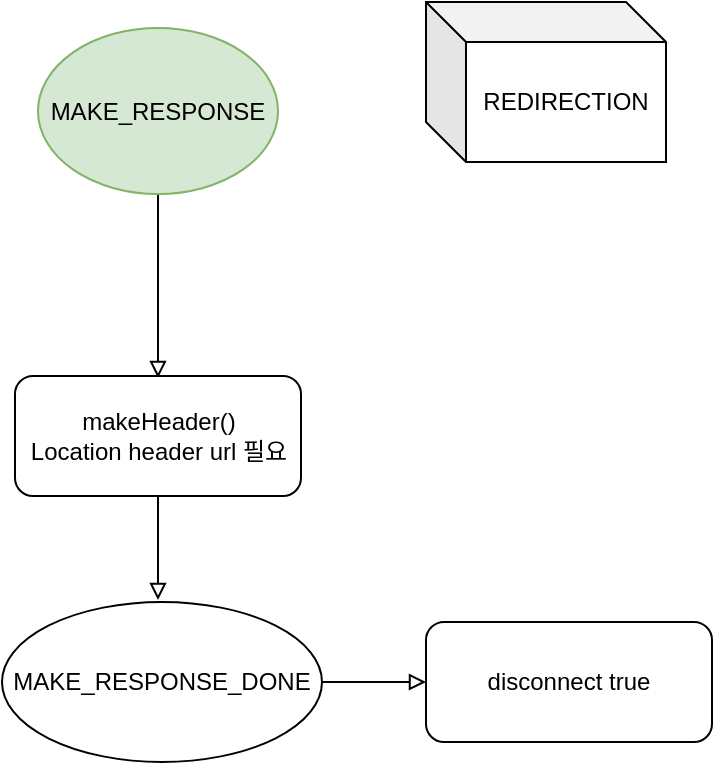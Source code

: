 <mxfile version="16.4.5" type="device" pages="3"><diagram id="n9tIUJs26H7HAcjKrXg8" name="Page-2"><mxGraphModel dx="1001" dy="985" grid="0" gridSize="10" guides="1" tooltips="1" connect="1" arrows="1" fold="1" page="1" pageScale="1" pageWidth="827" pageHeight="1169" math="0" shadow="0"><root><mxCell id="644NpCGWUW2K1I9e3iQ8-0"/><mxCell id="644NpCGWUW2K1I9e3iQ8-1" parent="644NpCGWUW2K1I9e3iQ8-0"/><mxCell id="OLzh8UQOhaBval-4lmQI-1" style="edgeStyle=orthogonalEdgeStyle;rounded=0;orthogonalLoop=1;jettySize=auto;html=1;endArrow=block;endFill=0;" edge="1" parent="644NpCGWUW2K1I9e3iQ8-1" source="zUyaKSroK9kfEbFUyjAG-0"><mxGeometry relative="1" as="geometry"><mxPoint x="170" y="265" as="targetPoint"/></mxGeometry></mxCell><mxCell id="zUyaKSroK9kfEbFUyjAG-0" value="MAKE_RESPONSE" style="ellipse;whiteSpace=wrap;html=1;fillColor=#d5e8d4;strokeColor=#82b366;" vertex="1" parent="644NpCGWUW2K1I9e3iQ8-1"><mxGeometry x="110" y="90" width="120" height="83" as="geometry"/></mxCell><mxCell id="OLzh8UQOhaBval-4lmQI-0" value="REDIRECTION" style="shape=cube;whiteSpace=wrap;html=1;boundedLbl=1;backgroundOutline=1;darkOpacity=0.05;darkOpacity2=0.1;" vertex="1" parent="644NpCGWUW2K1I9e3iQ8-1"><mxGeometry x="304" y="77" width="120" height="80" as="geometry"/></mxCell><mxCell id="OLzh8UQOhaBval-4lmQI-11" style="edgeStyle=orthogonalEdgeStyle;rounded=0;orthogonalLoop=1;jettySize=auto;html=1;endArrow=block;endFill=0;" edge="1" parent="644NpCGWUW2K1I9e3iQ8-1" source="OLzh8UQOhaBval-4lmQI-5"><mxGeometry relative="1" as="geometry"><mxPoint x="170" y="376" as="targetPoint"/></mxGeometry></mxCell><mxCell id="OLzh8UQOhaBval-4lmQI-5" value="makeHeader()&lt;br&gt;Location header url 필요" style="rounded=1;whiteSpace=wrap;html=1;shadow=0;" vertex="1" parent="644NpCGWUW2K1I9e3iQ8-1"><mxGeometry x="98.5" y="264" width="143" height="60" as="geometry"/></mxCell><mxCell id="OLzh8UQOhaBval-4lmQI-13" style="edgeStyle=orthogonalEdgeStyle;rounded=0;orthogonalLoop=1;jettySize=auto;html=1;entryX=0;entryY=0.5;entryDx=0;entryDy=0;endArrow=block;endFill=0;" edge="1" parent="644NpCGWUW2K1I9e3iQ8-1" source="OLzh8UQOhaBval-4lmQI-7" target="OLzh8UQOhaBval-4lmQI-8"><mxGeometry relative="1" as="geometry"/></mxCell><mxCell id="OLzh8UQOhaBval-4lmQI-7" value="MAKE_RESPONSE_DONE&lt;br&gt;" style="ellipse;whiteSpace=wrap;html=1;shadow=0;" vertex="1" parent="644NpCGWUW2K1I9e3iQ8-1"><mxGeometry x="92" y="377" width="160" height="80" as="geometry"/></mxCell><mxCell id="OLzh8UQOhaBval-4lmQI-8" value="disconnect true" style="rounded=1;whiteSpace=wrap;html=1;shadow=0;" vertex="1" parent="644NpCGWUW2K1I9e3iQ8-1"><mxGeometry x="304" y="387" width="143" height="60" as="geometry"/></mxCell></root></mxGraphModel></diagram><diagram name="Copy of Page-1" id="Ol4PUG5Z9orfp7MxeCh3"><mxGraphModel dx="1001" dy="985" grid="0" gridSize="10" guides="1" tooltips="1" connect="1" arrows="1" fold="1" page="1" pageScale="1" pageWidth="827" pageHeight="1169" background="#ffffff" math="0" shadow="0"><root><mxCell id="d_ibtw2RmUjgP89KsS4M-0"/><mxCell id="d_ibtw2RmUjgP89KsS4M-1" parent="d_ibtw2RmUjgP89KsS4M-0"/><mxCell id="d_ibtw2RmUjgP89KsS4M-2" value="" style="rounded=0;html=1;jettySize=auto;orthogonalLoop=1;fontSize=11;endArrow=block;endFill=0;endSize=8;strokeWidth=1;shadow=0;labelBackgroundColor=none;edgeStyle=orthogonalEdgeStyle;exitX=0.5;exitY=1;exitDx=0;exitDy=0;" edge="1" parent="d_ibtw2RmUjgP89KsS4M-1" source="d_ibtw2RmUjgP89KsS4M-7" target="d_ibtw2RmUjgP89KsS4M-5"><mxGeometry relative="1" as="geometry"><mxPoint x="190" y="130" as="sourcePoint"/></mxGeometry></mxCell><mxCell id="d_ibtw2RmUjgP89KsS4M-3" value="Yes" style="rounded=0;html=1;jettySize=auto;orthogonalLoop=1;fontSize=11;endArrow=block;endFill=0;endSize=8;strokeWidth=1;shadow=0;labelBackgroundColor=none;edgeStyle=orthogonalEdgeStyle;entryX=0.5;entryY=0;entryDx=0;entryDy=0;" edge="1" parent="d_ibtw2RmUjgP89KsS4M-1" source="d_ibtw2RmUjgP89KsS4M-5" target="e1eurHjQ3Jynb6HImpAp-0"><mxGeometry x="0.333" y="20" relative="1" as="geometry"><mxPoint as="offset"/><mxPoint x="170" y="320" as="targetPoint"/></mxGeometry></mxCell><mxCell id="d_ibtw2RmUjgP89KsS4M-4" value="No" style="edgeStyle=orthogonalEdgeStyle;rounded=0;html=1;jettySize=auto;orthogonalLoop=1;fontSize=11;endArrow=block;endFill=0;endSize=8;strokeWidth=1;shadow=0;labelBackgroundColor=none;entryX=0;entryY=0.5;entryDx=0;entryDy=0;" edge="1" parent="d_ibtw2RmUjgP89KsS4M-1" source="d_ibtw2RmUjgP89KsS4M-5" target="d_ibtw2RmUjgP89KsS4M-9"><mxGeometry x="-0.108" y="16" relative="1" as="geometry"><mxPoint as="offset"/><mxPoint x="309" y="220" as="targetPoint"/></mxGeometry></mxCell><mxCell id="d_ibtw2RmUjgP89KsS4M-5" value="isExist()" style="rhombus;whiteSpace=wrap;html=1;shadow=0;fontFamily=Helvetica;fontSize=12;align=center;strokeWidth=1;spacing=6;spacingTop=-4;" vertex="1" parent="d_ibtw2RmUjgP89KsS4M-1"><mxGeometry x="100" y="200" width="140" height="70" as="geometry"/></mxCell><mxCell id="d_ibtw2RmUjgP89KsS4M-6" value="DELETE" style="shape=cube;whiteSpace=wrap;html=1;boundedLbl=1;backgroundOutline=1;darkOpacity=0.05;darkOpacity2=0.1;" vertex="1" parent="d_ibtw2RmUjgP89KsS4M-1"><mxGeometry x="304" y="32" width="120" height="80" as="geometry"/></mxCell><mxCell id="d_ibtw2RmUjgP89KsS4M-7" value="MAKE_RESPONSE" style="ellipse;whiteSpace=wrap;html=1;fillColor=#d5e8d4;strokeColor=#82b366;" vertex="1" parent="d_ibtw2RmUjgP89KsS4M-1"><mxGeometry x="110" y="90" width="120" height="80" as="geometry"/></mxCell><mxCell id="d_ibtw2RmUjgP89KsS4M-8" style="edgeStyle=orthogonalEdgeStyle;rounded=0;orthogonalLoop=1;jettySize=auto;html=1;exitX=1;exitY=0.5;exitDx=0;exitDy=0;endArrow=block;endFill=0;" edge="1" parent="d_ibtw2RmUjgP89KsS4M-1" source="d_ibtw2RmUjgP89KsS4M-9" target="d_ibtw2RmUjgP89KsS4M-37"><mxGeometry relative="1" as="geometry"/></mxCell><mxCell id="d_ibtw2RmUjgP89KsS4M-9" value="makeErrorPage(404)" style="rounded=1;whiteSpace=wrap;html=1;" vertex="1" parent="d_ibtw2RmUjgP89KsS4M-1"><mxGeometry x="314" y="205" width="120" height="60" as="geometry"/></mxCell><mxCell id="d_ibtw2RmUjgP89KsS4M-20" style="edgeStyle=orthogonalEdgeStyle;rounded=0;orthogonalLoop=1;jettySize=auto;html=1;endArrow=block;endFill=0;exitX=1;exitY=0.5;exitDx=0;exitDy=0;" edge="1" parent="d_ibtw2RmUjgP89KsS4M-1" source="DtqYQk0n2uwpo7My4EB5-1" target="d_ibtw2RmUjgP89KsS4M-37"><mxGeometry relative="1" as="geometry"><mxPoint x="531" y="445" as="sourcePoint"/></mxGeometry></mxCell><mxCell id="d_ibtw2RmUjgP89KsS4M-37" value="MAKE_RESPONSE_DONE&lt;br&gt;writeClient 하러감" style="ellipse;whiteSpace=wrap;html=1;fillColor=#d5e8d4;strokeColor=#82b366;" vertex="1" parent="d_ibtw2RmUjgP89KsS4M-1"><mxGeometry x="523" y="499" width="170" height="80" as="geometry"/></mxCell><mxCell id="e1eurHjQ3Jynb6HImpAp-5" style="edgeStyle=orthogonalEdgeStyle;rounded=0;orthogonalLoop=1;jettySize=auto;html=1;exitX=0.5;exitY=1;exitDx=0;exitDy=0;endArrow=block;endFill=0;" edge="1" parent="d_ibtw2RmUjgP89KsS4M-1" source="e1eurHjQ3Jynb6HImpAp-0"><mxGeometry relative="1" as="geometry"><mxPoint x="170" y="408" as="targetPoint"/></mxGeometry></mxCell><mxCell id="e1eurHjQ3Jynb6HImpAp-0" value="isDirectory()" style="rhombus;whiteSpace=wrap;html=1;shadow=0;fontFamily=Helvetica;fontSize=12;align=center;strokeWidth=1;spacing=6;spacingTop=-4;" vertex="1" parent="d_ibtw2RmUjgP89KsS4M-1"><mxGeometry x="100" y="302" width="140" height="60" as="geometry"/></mxCell><mxCell id="e1eurHjQ3Jynb6HImpAp-1" value="Yes" style="edgeStyle=orthogonalEdgeStyle;rounded=0;html=1;jettySize=auto;orthogonalLoop=1;fontSize=11;endArrow=block;endFill=0;endSize=8;strokeWidth=1;shadow=0;labelBackgroundColor=none;entryX=0;entryY=0.5;entryDx=0;entryDy=0;exitX=1;exitY=0.5;exitDx=0;exitDy=0;" edge="1" parent="d_ibtw2RmUjgP89KsS4M-1" source="e1eurHjQ3Jynb6HImpAp-0"><mxGeometry x="-0.189" y="20" relative="1" as="geometry"><mxPoint as="offset"/><mxPoint x="236" y="357" as="sourcePoint"/><mxPoint x="310" y="332" as="targetPoint"/></mxGeometry></mxCell><mxCell id="e1eurHjQ3Jynb6HImpAp-6" value="&lt;span style=&quot;color: rgb(0 , 0 , 0) ; font-family: &amp;#34;helvetica&amp;#34; ; font-size: 11px ; font-style: normal ; font-weight: 400 ; letter-spacing: normal ; text-align: center ; text-indent: 0px ; text-transform: none ; word-spacing: 0px ; background-color: rgb(248 , 249 , 250) ; display: inline ; float: none&quot;&gt;No&lt;/span&gt;" style="text;whiteSpace=wrap;html=1;" vertex="1" parent="d_ibtw2RmUjgP89KsS4M-1"><mxGeometry x="181" y="372" width="34" height="29" as="geometry"/></mxCell><mxCell id="DtqYQk0n2uwpo7My4EB5-3" style="edgeStyle=orthogonalEdgeStyle;rounded=0;orthogonalLoop=1;jettySize=auto;html=1;exitX=1;exitY=0.5;exitDx=0;exitDy=0;endArrow=baseDash;endFill=0;" edge="1" parent="d_ibtw2RmUjgP89KsS4M-1" source="e1eurHjQ3Jynb6HImpAp-7"><mxGeometry relative="1" as="geometry"><mxPoint x="617" y="334" as="targetPoint"/></mxGeometry></mxCell><mxCell id="e1eurHjQ3Jynb6HImpAp-7" value="makeErrorPage(403)" style="rounded=1;whiteSpace=wrap;html=1;" vertex="1" parent="d_ibtw2RmUjgP89KsS4M-1"><mxGeometry x="310" y="304" width="120" height="60" as="geometry"/></mxCell><mxCell id="DtqYQk0n2uwpo7My4EB5-2" value="&lt;meta charset=&quot;utf-8&quot;&gt;&lt;span style=&quot;color: rgb(0, 0, 0); font-family: helvetica; font-size: 11px; font-style: normal; font-weight: 400; letter-spacing: normal; text-align: center; text-indent: 0px; text-transform: none; word-spacing: 0px; background-color: rgb(248, 249, 250); display: inline; float: none;&quot;&gt;No&lt;/span&gt;" style="edgeStyle=orthogonalEdgeStyle;rounded=0;orthogonalLoop=1;jettySize=auto;html=1;exitX=1;exitY=0.5;exitDx=0;exitDy=0;entryX=0;entryY=0.5;entryDx=0;entryDy=0;endArrow=block;endFill=0;" edge="1" parent="d_ibtw2RmUjgP89KsS4M-1" source="e1eurHjQ3Jynb6HImpAp-8" target="DtqYQk0n2uwpo7My4EB5-1"><mxGeometry x="-0.024" y="12" relative="1" as="geometry"><mxPoint as="offset"/></mxGeometry></mxCell><mxCell id="DtqYQk0n2uwpo7My4EB5-5" style="edgeStyle=orthogonalEdgeStyle;rounded=0;orthogonalLoop=1;jettySize=auto;html=1;exitX=0.5;exitY=1;exitDx=0;exitDy=0;entryX=0.5;entryY=0;entryDx=0;entryDy=0;endArrow=baseDash;endFill=0;" edge="1" parent="d_ibtw2RmUjgP89KsS4M-1" source="e1eurHjQ3Jynb6HImpAp-8" target="DtqYQk0n2uwpo7My4EB5-4"><mxGeometry relative="1" as="geometry"/></mxCell><mxCell id="DtqYQk0n2uwpo7My4EB5-7" value="" style="edgeStyle=orthogonalEdgeStyle;rounded=0;orthogonalLoop=1;jettySize=auto;html=1;endArrow=baseDash;endFill=0;exitX=0.5;exitY=0;exitDx=0;exitDy=0;" edge="1" parent="d_ibtw2RmUjgP89KsS4M-1" source="e1eurHjQ3Jynb6HImpAp-8" target="e1eurHjQ3Jynb6HImpAp-0"><mxGeometry relative="1" as="geometry"/></mxCell><mxCell id="e1eurHjQ3Jynb6HImpAp-8" value="unlink(resource_path)" style="rhombus;whiteSpace=wrap;html=1;shadow=0;fontFamily=Helvetica;fontSize=12;align=center;strokeWidth=1;spacing=6;spacingTop=-4;" vertex="1" parent="d_ibtw2RmUjgP89KsS4M-1"><mxGeometry x="97.5" y="406" width="145" height="68" as="geometry"/></mxCell><mxCell id="DtqYQk0n2uwpo7My4EB5-1" value="makeErrorPage(403)" style="rounded=1;whiteSpace=wrap;html=1;" vertex="1" parent="d_ibtw2RmUjgP89KsS4M-1"><mxGeometry x="314" y="410" width="120" height="60" as="geometry"/></mxCell><mxCell id="DtqYQk0n2uwpo7My4EB5-6" style="edgeStyle=orthogonalEdgeStyle;rounded=0;orthogonalLoop=1;jettySize=auto;html=1;exitX=1;exitY=0.5;exitDx=0;exitDy=0;entryX=0;entryY=0.5;entryDx=0;entryDy=0;endArrow=baseDash;endFill=0;" edge="1" parent="d_ibtw2RmUjgP89KsS4M-1" source="DtqYQk0n2uwpo7My4EB5-4" target="d_ibtw2RmUjgP89KsS4M-37"><mxGeometry relative="1" as="geometry"/></mxCell><mxCell id="DtqYQk0n2uwpo7My4EB5-4" value="makeHeader()" style="rounded=1;whiteSpace=wrap;html=1;" vertex="1" parent="d_ibtw2RmUjgP89KsS4M-1"><mxGeometry x="110" y="509" width="120" height="60" as="geometry"/></mxCell></root></mxGraphModel></diagram><diagram id="ejLATUCeWqAxBkoVMVqq" name="Page-3"><mxGraphModel dx="1001" dy="985" grid="0" gridSize="10" guides="1" tooltips="1" connect="1" arrows="1" fold="1" page="1" pageScale="1" pageWidth="827" pageHeight="1169" background="#ffffff" math="0" shadow="0"><root><mxCell id="GnYxoszPi3Q-1UfbcdwT-0"/><mxCell id="GnYxoszPi3Q-1UfbcdwT-1" parent="GnYxoszPi3Q-1UfbcdwT-0"/><mxCell id="kDgjQK8nBB9XfaZ_Cdgp-0" value="CGI" style="shape=cube;whiteSpace=wrap;html=1;boundedLbl=1;backgroundOutline=1;darkOpacity=0.05;darkOpacity2=0.1;" vertex="1" parent="GnYxoszPi3Q-1UfbcdwT-1"><mxGeometry x="340" y="51" width="120" height="80" as="geometry"/></mxCell><mxCell id="MU50HBHJ0soB_fTn1TbR-0" value="MAKE_CGI_RESPONSE" style="ellipse;whiteSpace=wrap;html=1;fillColor=#d5e8d4;strokeColor=#82b366;" vertex="1" parent="GnYxoszPi3Q-1UfbcdwT-1"><mxGeometry x="110" y="90" width="152" height="107" as="geometry"/></mxCell><mxCell id="MU50HBHJ0soB_fTn1TbR-1" value="" style="rounded=1;whiteSpace=wrap;html=1;shadow=0;" vertex="1" parent="GnYxoszPi3Q-1UfbcdwT-1"><mxGeometry x="126" y="251" width="120" height="60" as="geometry"/></mxCell></root></mxGraphModel></diagram></mxfile>